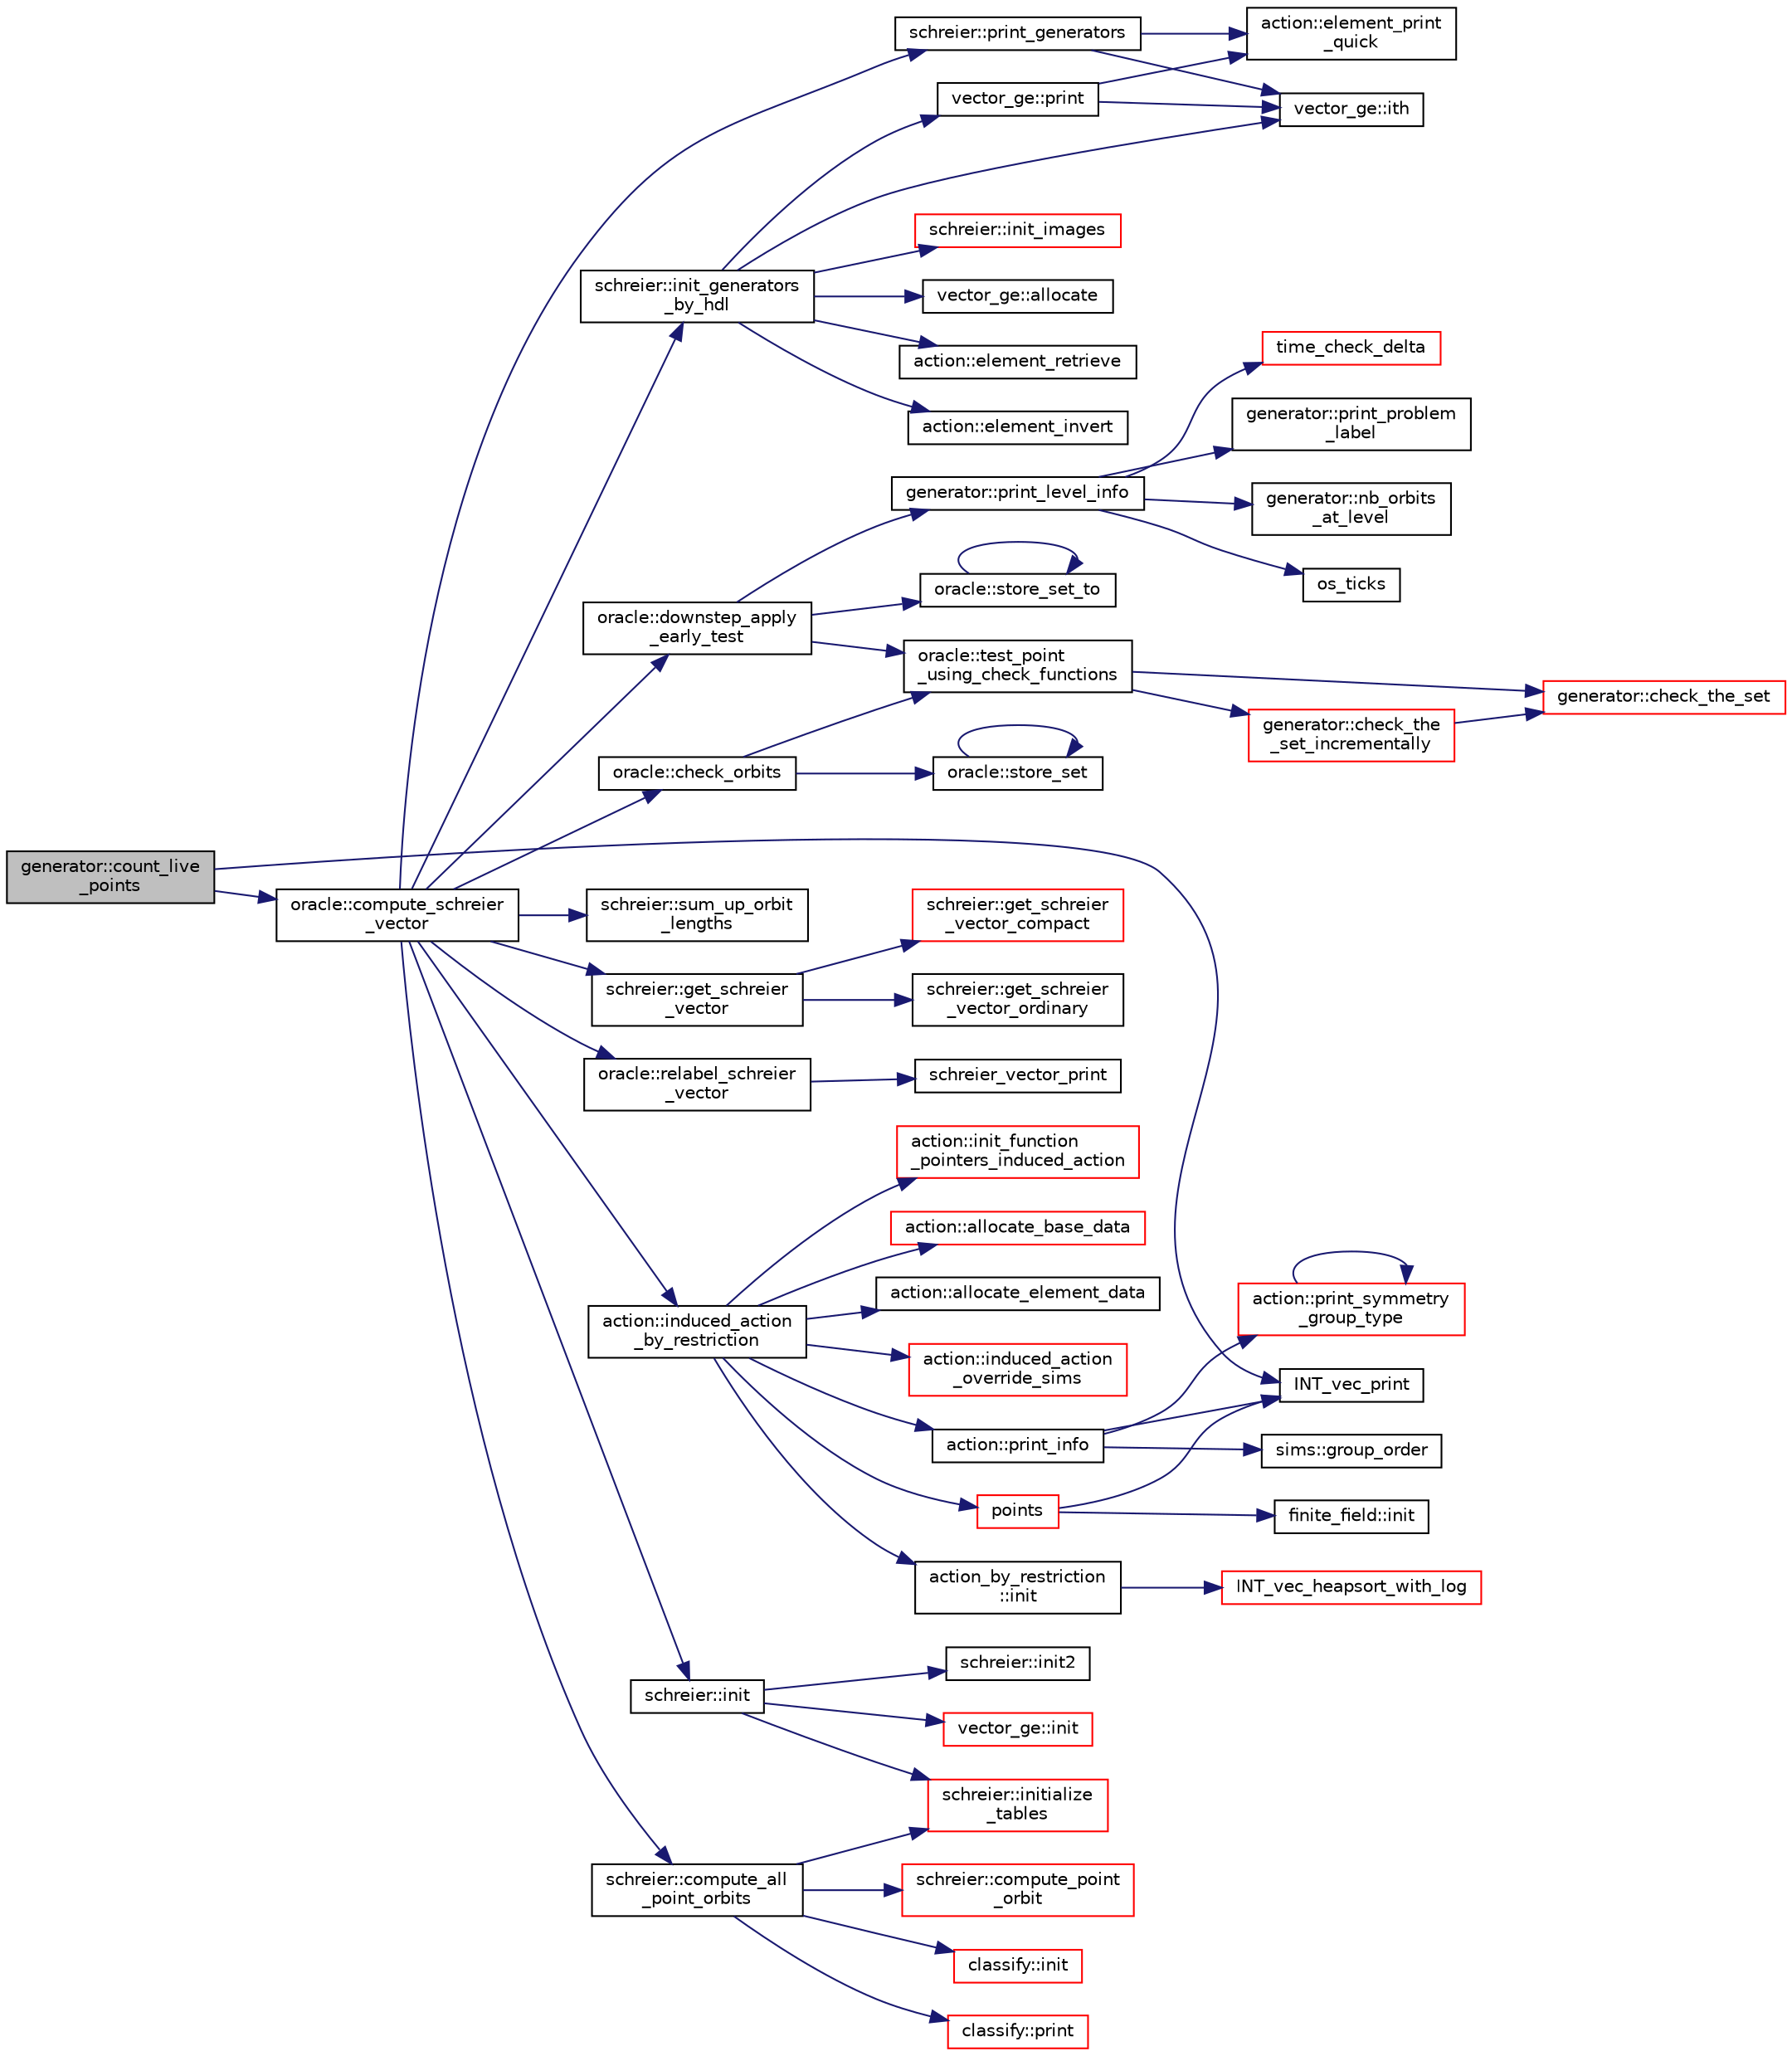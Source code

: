 digraph "generator::count_live_points"
{
  edge [fontname="Helvetica",fontsize="10",labelfontname="Helvetica",labelfontsize="10"];
  node [fontname="Helvetica",fontsize="10",shape=record];
  rankdir="LR";
  Node3683 [label="generator::count_live\l_points",height=0.2,width=0.4,color="black", fillcolor="grey75", style="filled", fontcolor="black"];
  Node3683 -> Node3684 [color="midnightblue",fontsize="10",style="solid",fontname="Helvetica"];
  Node3684 [label="oracle::compute_schreier\l_vector",height=0.2,width=0.4,color="black", fillcolor="white", style="filled",URL="$d7/da7/classoracle.html#a1ba7d398b51ed70f89b5ea54adb7b089"];
  Node3684 -> Node3685 [color="midnightblue",fontsize="10",style="solid",fontname="Helvetica"];
  Node3685 [label="schreier::print_generators",height=0.2,width=0.4,color="black", fillcolor="white", style="filled",URL="$d3/dd6/classschreier.html#ac9fce8f85082d0bc5b4f5b8b18a99bab"];
  Node3685 -> Node3686 [color="midnightblue",fontsize="10",style="solid",fontname="Helvetica"];
  Node3686 [label="action::element_print\l_quick",height=0.2,width=0.4,color="black", fillcolor="white", style="filled",URL="$d2/d86/classaction.html#a4844680cf6750396f76494a28655265b"];
  Node3685 -> Node3687 [color="midnightblue",fontsize="10",style="solid",fontname="Helvetica"];
  Node3687 [label="vector_ge::ith",height=0.2,width=0.4,color="black", fillcolor="white", style="filled",URL="$d4/d6e/classvector__ge.html#a1ff002e8b746a9beb119d57dcd4a15ff"];
  Node3684 -> Node3688 [color="midnightblue",fontsize="10",style="solid",fontname="Helvetica"];
  Node3688 [label="oracle::downstep_apply\l_early_test",height=0.2,width=0.4,color="black", fillcolor="white", style="filled",URL="$d7/da7/classoracle.html#ac774d80f30c7e58e1e87c891ca3ec814"];
  Node3688 -> Node3689 [color="midnightblue",fontsize="10",style="solid",fontname="Helvetica"];
  Node3689 [label="generator::print_level_info",height=0.2,width=0.4,color="black", fillcolor="white", style="filled",URL="$d7/d73/classgenerator.html#aeef1b9fe6115b67be42d7cb3206fddd2"];
  Node3689 -> Node3690 [color="midnightblue",fontsize="10",style="solid",fontname="Helvetica"];
  Node3690 [label="os_ticks",height=0.2,width=0.4,color="black", fillcolor="white", style="filled",URL="$d5/db4/io__and__os_8h.html#a3da6d2b09e35d569adb7101dffcb5224"];
  Node3689 -> Node3691 [color="midnightblue",fontsize="10",style="solid",fontname="Helvetica"];
  Node3691 [label="time_check_delta",height=0.2,width=0.4,color="red", fillcolor="white", style="filled",URL="$d9/d60/discreta_8h.html#a89a8565e34c7dcbb97180cd6af7454a1"];
  Node3689 -> Node3694 [color="midnightblue",fontsize="10",style="solid",fontname="Helvetica"];
  Node3694 [label="generator::print_problem\l_label",height=0.2,width=0.4,color="black", fillcolor="white", style="filled",URL="$d7/d73/classgenerator.html#a06d3c064ba84ebe8db3537e6273f16c3"];
  Node3689 -> Node3695 [color="midnightblue",fontsize="10",style="solid",fontname="Helvetica"];
  Node3695 [label="generator::nb_orbits\l_at_level",height=0.2,width=0.4,color="black", fillcolor="white", style="filled",URL="$d7/d73/classgenerator.html#a020f3d8378448310d044a4a24fadf301"];
  Node3688 -> Node3696 [color="midnightblue",fontsize="10",style="solid",fontname="Helvetica"];
  Node3696 [label="oracle::store_set_to",height=0.2,width=0.4,color="black", fillcolor="white", style="filled",URL="$d7/da7/classoracle.html#a4489d03d342f31d1e64632ce4d0e700d"];
  Node3696 -> Node3696 [color="midnightblue",fontsize="10",style="solid",fontname="Helvetica"];
  Node3688 -> Node3697 [color="midnightblue",fontsize="10",style="solid",fontname="Helvetica"];
  Node3697 [label="oracle::test_point\l_using_check_functions",height=0.2,width=0.4,color="black", fillcolor="white", style="filled",URL="$d7/da7/classoracle.html#aea2e35ca2b51a9251711735f6080217f"];
  Node3697 -> Node3698 [color="midnightblue",fontsize="10",style="solid",fontname="Helvetica"];
  Node3698 [label="generator::check_the\l_set_incrementally",height=0.2,width=0.4,color="red", fillcolor="white", style="filled",URL="$d7/d73/classgenerator.html#a6ffae728f3b12f9879cb614d9b37660a"];
  Node3698 -> Node3699 [color="midnightblue",fontsize="10",style="solid",fontname="Helvetica"];
  Node3699 [label="generator::check_the_set",height=0.2,width=0.4,color="red", fillcolor="white", style="filled",URL="$d7/d73/classgenerator.html#a584bdf110f34a1d5c171a6d56c1a33ec"];
  Node3697 -> Node3699 [color="midnightblue",fontsize="10",style="solid",fontname="Helvetica"];
  Node3684 -> Node3701 [color="midnightblue",fontsize="10",style="solid",fontname="Helvetica"];
  Node3701 [label="action::induced_action\l_by_restriction",height=0.2,width=0.4,color="black", fillcolor="white", style="filled",URL="$d2/d86/classaction.html#a37c21f74a97c921d882a308370c06357"];
  Node3701 -> Node3702 [color="midnightblue",fontsize="10",style="solid",fontname="Helvetica"];
  Node3702 [label="action::print_info",height=0.2,width=0.4,color="black", fillcolor="white", style="filled",URL="$d2/d86/classaction.html#a6f89e493e5c5a32e5c3b8963d438ce86"];
  Node3702 -> Node3703 [color="midnightblue",fontsize="10",style="solid",fontname="Helvetica"];
  Node3703 [label="action::print_symmetry\l_group_type",height=0.2,width=0.4,color="red", fillcolor="white", style="filled",URL="$d2/d86/classaction.html#aed811766c7e64fe2c853df8b0b67aa6e"];
  Node3703 -> Node3703 [color="midnightblue",fontsize="10",style="solid",fontname="Helvetica"];
  Node3702 -> Node3705 [color="midnightblue",fontsize="10",style="solid",fontname="Helvetica"];
  Node3705 [label="INT_vec_print",height=0.2,width=0.4,color="black", fillcolor="white", style="filled",URL="$df/dbf/sajeeb_8_c.html#a79a5901af0b47dd0d694109543c027fe"];
  Node3702 -> Node3706 [color="midnightblue",fontsize="10",style="solid",fontname="Helvetica"];
  Node3706 [label="sims::group_order",height=0.2,width=0.4,color="black", fillcolor="white", style="filled",URL="$d9/df3/classsims.html#aa442445175656570fa35febbe790efad"];
  Node3701 -> Node3707 [color="midnightblue",fontsize="10",style="solid",fontname="Helvetica"];
  Node3707 [label="action_by_restriction\l::init",height=0.2,width=0.4,color="black", fillcolor="white", style="filled",URL="$d1/d7e/classaction__by__restriction.html#af98e88c513afe51527082f11aac571f8"];
  Node3707 -> Node3708 [color="midnightblue",fontsize="10",style="solid",fontname="Helvetica"];
  Node3708 [label="INT_vec_heapsort_with_log",height=0.2,width=0.4,color="red", fillcolor="white", style="filled",URL="$d5/de2/foundations_2data__structures_2data__structures_8h.html#a9d838c341cd204ed79499960a8ed393d"];
  Node3701 -> Node3712 [color="midnightblue",fontsize="10",style="solid",fontname="Helvetica"];
  Node3712 [label="points",height=0.2,width=0.4,color="red", fillcolor="white", style="filled",URL="$d7/d83/points_8_c.html#a8a498513b4415e1a4628a70fb6b26817"];
  Node3712 -> Node3713 [color="midnightblue",fontsize="10",style="solid",fontname="Helvetica"];
  Node3713 [label="finite_field::init",height=0.2,width=0.4,color="black", fillcolor="white", style="filled",URL="$df/d5a/classfinite__field.html#a13e75e8165b27464935b50368ee8313c"];
  Node3712 -> Node3705 [color="midnightblue",fontsize="10",style="solid",fontname="Helvetica"];
  Node3701 -> Node3719 [color="midnightblue",fontsize="10",style="solid",fontname="Helvetica"];
  Node3719 [label="action::init_function\l_pointers_induced_action",height=0.2,width=0.4,color="red", fillcolor="white", style="filled",URL="$d2/d86/classaction.html#a3b9287d084b24f7a3b9532a7589c58de"];
  Node3701 -> Node4168 [color="midnightblue",fontsize="10",style="solid",fontname="Helvetica"];
  Node4168 [label="action::allocate_base_data",height=0.2,width=0.4,color="red", fillcolor="white", style="filled",URL="$d2/d86/classaction.html#a345fa8dfbb60c8a100ab4dd80a966b1b"];
  Node3701 -> Node4171 [color="midnightblue",fontsize="10",style="solid",fontname="Helvetica"];
  Node4171 [label="action::allocate_element_data",height=0.2,width=0.4,color="black", fillcolor="white", style="filled",URL="$d2/d86/classaction.html#adc5f98db8315bfd17fcd2fbb437d8f60"];
  Node3701 -> Node4172 [color="midnightblue",fontsize="10",style="solid",fontname="Helvetica"];
  Node4172 [label="action::induced_action\l_override_sims",height=0.2,width=0.4,color="red", fillcolor="white", style="filled",URL="$d2/d86/classaction.html#ac8cc7d4543f6ef75a04777bd82ca244b"];
  Node3684 -> Node4188 [color="midnightblue",fontsize="10",style="solid",fontname="Helvetica"];
  Node4188 [label="schreier::init",height=0.2,width=0.4,color="black", fillcolor="white", style="filled",URL="$d3/dd6/classschreier.html#a7443bebde2aa08acae16c0ff29c9abcf"];
  Node4188 -> Node4065 [color="midnightblue",fontsize="10",style="solid",fontname="Helvetica"];
  Node4065 [label="vector_ge::init",height=0.2,width=0.4,color="red", fillcolor="white", style="filled",URL="$d4/d6e/classvector__ge.html#afe1d6befd1f1501e6be34afbaa9d30a8"];
  Node4188 -> Node4189 [color="midnightblue",fontsize="10",style="solid",fontname="Helvetica"];
  Node4189 [label="schreier::initialize\l_tables",height=0.2,width=0.4,color="red", fillcolor="white", style="filled",URL="$d3/dd6/classschreier.html#acccc16670f88b14ddc69856cd5c0b36d"];
  Node4188 -> Node4190 [color="midnightblue",fontsize="10",style="solid",fontname="Helvetica"];
  Node4190 [label="schreier::init2",height=0.2,width=0.4,color="black", fillcolor="white", style="filled",URL="$d3/dd6/classschreier.html#aef6a65e2f39bd9e14c61139c4f97f4c3"];
  Node3684 -> Node4191 [color="midnightblue",fontsize="10",style="solid",fontname="Helvetica"];
  Node4191 [label="schreier::init_generators\l_by_hdl",height=0.2,width=0.4,color="black", fillcolor="white", style="filled",URL="$d3/dd6/classschreier.html#a9adf1976cee6d540a36d3a0a1bd887ba"];
  Node4191 -> Node4067 [color="midnightblue",fontsize="10",style="solid",fontname="Helvetica"];
  Node4067 [label="vector_ge::allocate",height=0.2,width=0.4,color="black", fillcolor="white", style="filled",URL="$d4/d6e/classvector__ge.html#a35b062a9201b30f0a87bf87702d243ae"];
  Node4191 -> Node4131 [color="midnightblue",fontsize="10",style="solid",fontname="Helvetica"];
  Node4131 [label="action::element_retrieve",height=0.2,width=0.4,color="black", fillcolor="white", style="filled",URL="$d2/d86/classaction.html#ad28f6f8810ffbad64c1490f78e51e2b1"];
  Node4191 -> Node3687 [color="midnightblue",fontsize="10",style="solid",fontname="Helvetica"];
  Node4191 -> Node3743 [color="midnightblue",fontsize="10",style="solid",fontname="Helvetica"];
  Node3743 [label="action::element_invert",height=0.2,width=0.4,color="black", fillcolor="white", style="filled",URL="$d2/d86/classaction.html#aa4bd01e338497714586636751fcef436"];
  Node4191 -> Node4069 [color="midnightblue",fontsize="10",style="solid",fontname="Helvetica"];
  Node4069 [label="vector_ge::print",height=0.2,width=0.4,color="black", fillcolor="white", style="filled",URL="$d4/d6e/classvector__ge.html#a0d260cce035c20b32d7989c50670aa8a"];
  Node4069 -> Node3686 [color="midnightblue",fontsize="10",style="solid",fontname="Helvetica"];
  Node4069 -> Node3687 [color="midnightblue",fontsize="10",style="solid",fontname="Helvetica"];
  Node4191 -> Node4192 [color="midnightblue",fontsize="10",style="solid",fontname="Helvetica"];
  Node4192 [label="schreier::init_images",height=0.2,width=0.4,color="red", fillcolor="white", style="filled",URL="$d3/dd6/classschreier.html#a18706665fcf3e66a503373f2eef8fe21"];
  Node3684 -> Node4194 [color="midnightblue",fontsize="10",style="solid",fontname="Helvetica"];
  Node4194 [label="schreier::compute_all\l_point_orbits",height=0.2,width=0.4,color="black", fillcolor="white", style="filled",URL="$d3/dd6/classschreier.html#a1deec048f51f380bc3476d4cd4d95e94"];
  Node4194 -> Node4189 [color="midnightblue",fontsize="10",style="solid",fontname="Helvetica"];
  Node4194 -> Node4195 [color="midnightblue",fontsize="10",style="solid",fontname="Helvetica"];
  Node4195 [label="schreier::compute_point\l_orbit",height=0.2,width=0.4,color="red", fillcolor="white", style="filled",URL="$d3/dd6/classschreier.html#a429138e463c8c25dddd8557340ed9edd"];
  Node4194 -> Node4200 [color="midnightblue",fontsize="10",style="solid",fontname="Helvetica"];
  Node4200 [label="classify::init",height=0.2,width=0.4,color="red", fillcolor="white", style="filled",URL="$d9/d43/classclassify.html#afc24c64267d646d1f83ea39a7c66bde3"];
  Node4194 -> Node4210 [color="midnightblue",fontsize="10",style="solid",fontname="Helvetica"];
  Node4210 [label="classify::print",height=0.2,width=0.4,color="red", fillcolor="white", style="filled",URL="$d9/d43/classclassify.html#a56d1941250d46f68a41566aac4331bc1"];
  Node3684 -> Node4215 [color="midnightblue",fontsize="10",style="solid",fontname="Helvetica"];
  Node4215 [label="oracle::check_orbits",height=0.2,width=0.4,color="black", fillcolor="white", style="filled",URL="$d7/da7/classoracle.html#a7046977fe379fb4218af655634caa958"];
  Node4215 -> Node4216 [color="midnightblue",fontsize="10",style="solid",fontname="Helvetica"];
  Node4216 [label="oracle::store_set",height=0.2,width=0.4,color="black", fillcolor="white", style="filled",URL="$d7/da7/classoracle.html#abbf5fae543cb81c13c03282968faf9ad"];
  Node4216 -> Node4216 [color="midnightblue",fontsize="10",style="solid",fontname="Helvetica"];
  Node4215 -> Node3697 [color="midnightblue",fontsize="10",style="solid",fontname="Helvetica"];
  Node3684 -> Node4217 [color="midnightblue",fontsize="10",style="solid",fontname="Helvetica"];
  Node4217 [label="schreier::sum_up_orbit\l_lengths",height=0.2,width=0.4,color="black", fillcolor="white", style="filled",URL="$d3/dd6/classschreier.html#a120472d378feabec676062f84b23fc8e"];
  Node3684 -> Node4218 [color="midnightblue",fontsize="10",style="solid",fontname="Helvetica"];
  Node4218 [label="schreier::get_schreier\l_vector",height=0.2,width=0.4,color="black", fillcolor="white", style="filled",URL="$d3/dd6/classschreier.html#af16e96532b2a169f72b0f926c2bba898"];
  Node4218 -> Node4219 [color="midnightblue",fontsize="10",style="solid",fontname="Helvetica"];
  Node4219 [label="schreier::get_schreier\l_vector_compact",height=0.2,width=0.4,color="red", fillcolor="white", style="filled",URL="$d3/dd6/classschreier.html#acea7499a4f501c208e22bfd2aacabc90"];
  Node4218 -> Node4220 [color="midnightblue",fontsize="10",style="solid",fontname="Helvetica"];
  Node4220 [label="schreier::get_schreier\l_vector_ordinary",height=0.2,width=0.4,color="black", fillcolor="white", style="filled",URL="$d3/dd6/classschreier.html#ae08fe34b58703c0e4f2039b4f839c3ca"];
  Node3684 -> Node4221 [color="midnightblue",fontsize="10",style="solid",fontname="Helvetica"];
  Node4221 [label="oracle::relabel_schreier\l_vector",height=0.2,width=0.4,color="black", fillcolor="white", style="filled",URL="$d7/da7/classoracle.html#ab19d660985a6f027045bd1eb12a388d1"];
  Node4221 -> Node4222 [color="midnightblue",fontsize="10",style="solid",fontname="Helvetica"];
  Node4222 [label="schreier_vector_print",height=0.2,width=0.4,color="black", fillcolor="white", style="filled",URL="$dc/d9b/groups__and__group__actions_2data__structures_2data__structures_8h.html#a54ea782a7cc1c77c2320d38d1f9324f7"];
  Node3683 -> Node3705 [color="midnightblue",fontsize="10",style="solid",fontname="Helvetica"];
}

